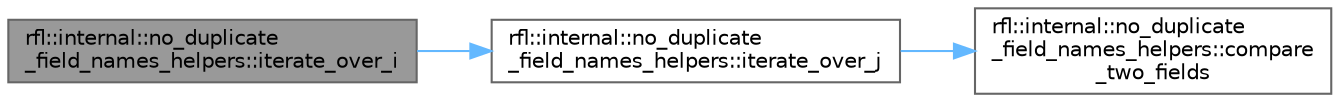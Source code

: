 digraph "rfl::internal::no_duplicate_field_names_helpers::iterate_over_i"
{
 // LATEX_PDF_SIZE
  bgcolor="transparent";
  edge [fontname=Helvetica,fontsize=10,labelfontname=Helvetica,labelfontsize=10];
  node [fontname=Helvetica,fontsize=10,shape=box,height=0.2,width=0.4];
  rankdir="LR";
  Node1 [id="Node000001",label="rfl::internal::no_duplicate\l_field_names_helpers::iterate_over_i",height=0.2,width=0.4,color="gray40", fillcolor="grey60", style="filled", fontcolor="black",tooltip=" "];
  Node1 -> Node2 [id="edge3_Node000001_Node000002",color="steelblue1",style="solid",tooltip=" "];
  Node2 [id="Node000002",label="rfl::internal::no_duplicate\l_field_names_helpers::iterate_over_j",height=0.2,width=0.4,color="grey40", fillcolor="white", style="filled",URL="$namespacerfl_1_1internal_1_1no__duplicate__field__names__helpers.html#a425bfc26acfe66ef3dfa79501c9cef48",tooltip=" "];
  Node2 -> Node3 [id="edge4_Node000002_Node000003",color="steelblue1",style="solid",tooltip=" "];
  Node3 [id="Node000003",label="rfl::internal::no_duplicate\l_field_names_helpers::compare\l_two_fields",height=0.2,width=0.4,color="grey40", fillcolor="white", style="filled",URL="$namespacerfl_1_1internal_1_1no__duplicate__field__names__helpers.html#a86b73cff171e1f8c298e520b1b4872cb",tooltip=" "];
}
